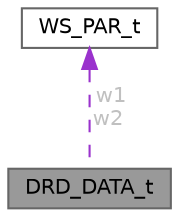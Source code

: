 digraph "DRD_DATA_t"
{
 // LATEX_PDF_SIZE
  bgcolor="transparent";
  edge [fontname=Helvetica,fontsize=10,labelfontname=Helvetica,labelfontsize=10];
  node [fontname=Helvetica,fontsize=10,shape=box,height=0.2,width=0.4];
  Node1 [id="Node000001",label="DRD_DATA_t",height=0.2,width=0.4,color="gray40", fillcolor="grey60", style="filled", fontcolor="black",tooltip=" "];
  Node2 -> Node1 [id="edge1_Node000001_Node000002",dir="back",color="darkorchid3",style="dashed",tooltip=" ",label=" w1\nw2",fontcolor="grey" ];
  Node2 [id="Node000002",label="WS_PAR_t",height=0.2,width=0.4,color="gray40", fillcolor="white", style="filled",URL="$a00454.html",tooltip=" "];
}
